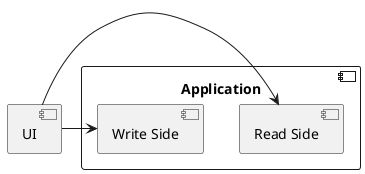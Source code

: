@startuml


[UI] as UI

component "Application" as A {

[Read Side] as R  
[Write Side] as W

}

UI -> R
UI -> W


@enduml